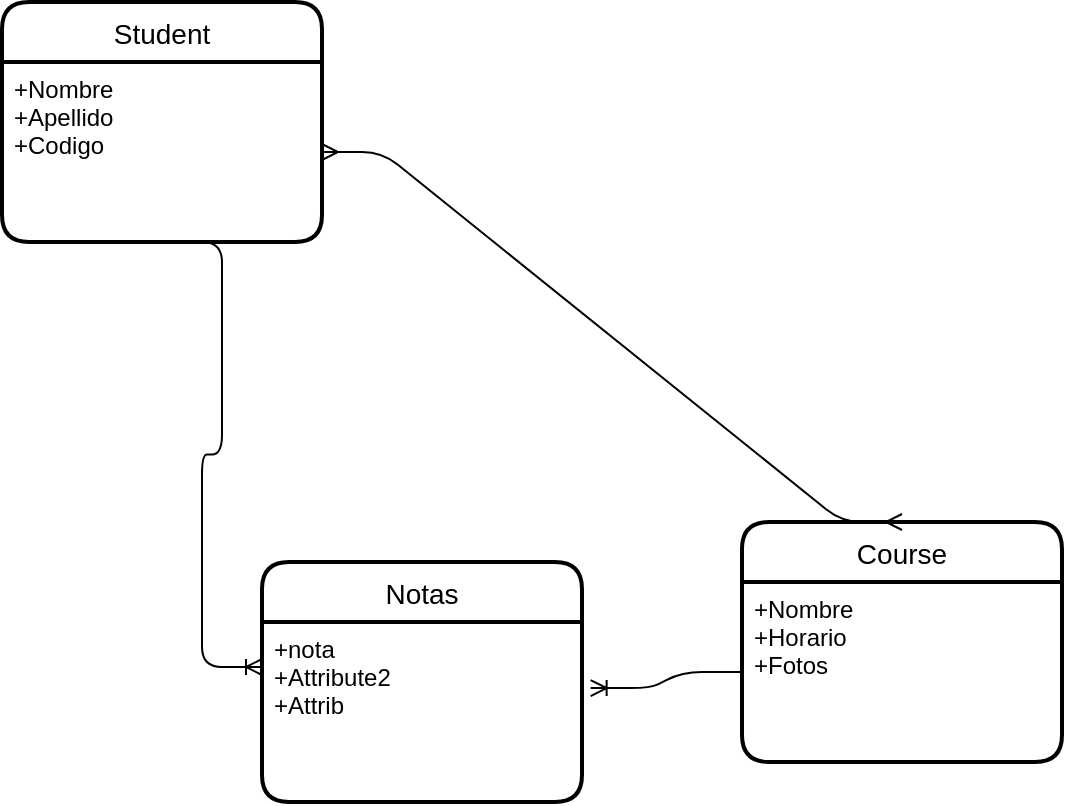 <mxfile version="14.6.13" type="device"><diagram id="WWlBL7dlR5PwYbg6RFd7" name="Page-1"><mxGraphModel dx="821" dy="847" grid="1" gridSize="10" guides="1" tooltips="1" connect="1" arrows="1" fold="1" page="1" pageScale="1" pageWidth="827" pageHeight="1169" math="0" shadow="0"><root><mxCell id="0"/><mxCell id="1" parent="0"/><mxCell id="lYanAmuHu4BTUNorQ_Ob-1" value="Student" style="swimlane;childLayout=stackLayout;horizontal=1;startSize=30;horizontalStack=0;rounded=1;fontSize=14;fontStyle=0;strokeWidth=2;resizeParent=0;resizeLast=1;shadow=0;dashed=0;align=center;" vertex="1" parent="1"><mxGeometry x="140" y="50" width="160" height="120" as="geometry"/></mxCell><mxCell id="lYanAmuHu4BTUNorQ_Ob-2" value="+Nombre&#10;+Apellido&#10;+Codigo" style="align=left;strokeColor=none;fillColor=none;spacingLeft=4;fontSize=12;verticalAlign=top;resizable=0;rotatable=0;part=1;" vertex="1" parent="lYanAmuHu4BTUNorQ_Ob-1"><mxGeometry y="30" width="160" height="90" as="geometry"/></mxCell><mxCell id="lYanAmuHu4BTUNorQ_Ob-3" value="Course" style="swimlane;childLayout=stackLayout;horizontal=1;startSize=30;horizontalStack=0;rounded=1;fontSize=14;fontStyle=0;strokeWidth=2;resizeParent=0;resizeLast=1;shadow=0;dashed=0;align=center;" vertex="1" parent="1"><mxGeometry x="510" y="310" width="160" height="120" as="geometry"/></mxCell><mxCell id="lYanAmuHu4BTUNorQ_Ob-4" value="+Nombre&#10;+Horario&#10;+Fotos" style="align=left;strokeColor=none;fillColor=none;spacingLeft=4;fontSize=12;verticalAlign=top;resizable=0;rotatable=0;part=1;" vertex="1" parent="lYanAmuHu4BTUNorQ_Ob-3"><mxGeometry y="30" width="160" height="90" as="geometry"/></mxCell><mxCell id="lYanAmuHu4BTUNorQ_Ob-5" value="Notas" style="swimlane;childLayout=stackLayout;horizontal=1;startSize=30;horizontalStack=0;rounded=1;fontSize=14;fontStyle=0;strokeWidth=2;resizeParent=0;resizeLast=1;shadow=0;dashed=0;align=center;" vertex="1" parent="1"><mxGeometry x="270" y="330" width="160" height="120" as="geometry"/></mxCell><mxCell id="lYanAmuHu4BTUNorQ_Ob-6" value="+nota&#10;+Attribute2&#10;+Attrib" style="align=left;strokeColor=none;fillColor=none;spacingLeft=4;fontSize=12;verticalAlign=top;resizable=0;rotatable=0;part=1;" vertex="1" parent="lYanAmuHu4BTUNorQ_Ob-5"><mxGeometry y="30" width="160" height="90" as="geometry"/></mxCell><mxCell id="lYanAmuHu4BTUNorQ_Ob-7" value="" style="edgeStyle=entityRelationEdgeStyle;fontSize=12;html=1;endArrow=ERoneToMany;entryX=1.027;entryY=0.367;entryDx=0;entryDy=0;entryPerimeter=0;exitX=0;exitY=0.5;exitDx=0;exitDy=0;" edge="1" parent="1" source="lYanAmuHu4BTUNorQ_Ob-4" target="lYanAmuHu4BTUNorQ_Ob-6"><mxGeometry width="100" height="100" relative="1" as="geometry"><mxPoint x="520" y="250" as="sourcePoint"/><mxPoint x="450" y="510" as="targetPoint"/></mxGeometry></mxCell><mxCell id="lYanAmuHu4BTUNorQ_Ob-9" value="" style="edgeStyle=entityRelationEdgeStyle;fontSize=12;html=1;endArrow=ERoneToMany;exitX=0.5;exitY=1;exitDx=0;exitDy=0;entryX=0;entryY=0.25;entryDx=0;entryDy=0;" edge="1" parent="1" source="lYanAmuHu4BTUNorQ_Ob-2" target="lYanAmuHu4BTUNorQ_Ob-6"><mxGeometry width="100" height="100" relative="1" as="geometry"><mxPoint x="270" y="740" as="sourcePoint"/><mxPoint x="310" y="380" as="targetPoint"/></mxGeometry></mxCell><mxCell id="lYanAmuHu4BTUNorQ_Ob-10" value="" style="edgeStyle=entityRelationEdgeStyle;fontSize=12;html=1;endArrow=ERmany;startArrow=ERmany;entryX=0.5;entryY=0;entryDx=0;entryDy=0;exitX=1;exitY=0.5;exitDx=0;exitDy=0;" edge="1" parent="1" source="lYanAmuHu4BTUNorQ_Ob-2" target="lYanAmuHu4BTUNorQ_Ob-3"><mxGeometry width="100" height="100" relative="1" as="geometry"><mxPoint x="390" y="50" as="sourcePoint"/><mxPoint x="620" y="160" as="targetPoint"/></mxGeometry></mxCell></root></mxGraphModel></diagram></mxfile>